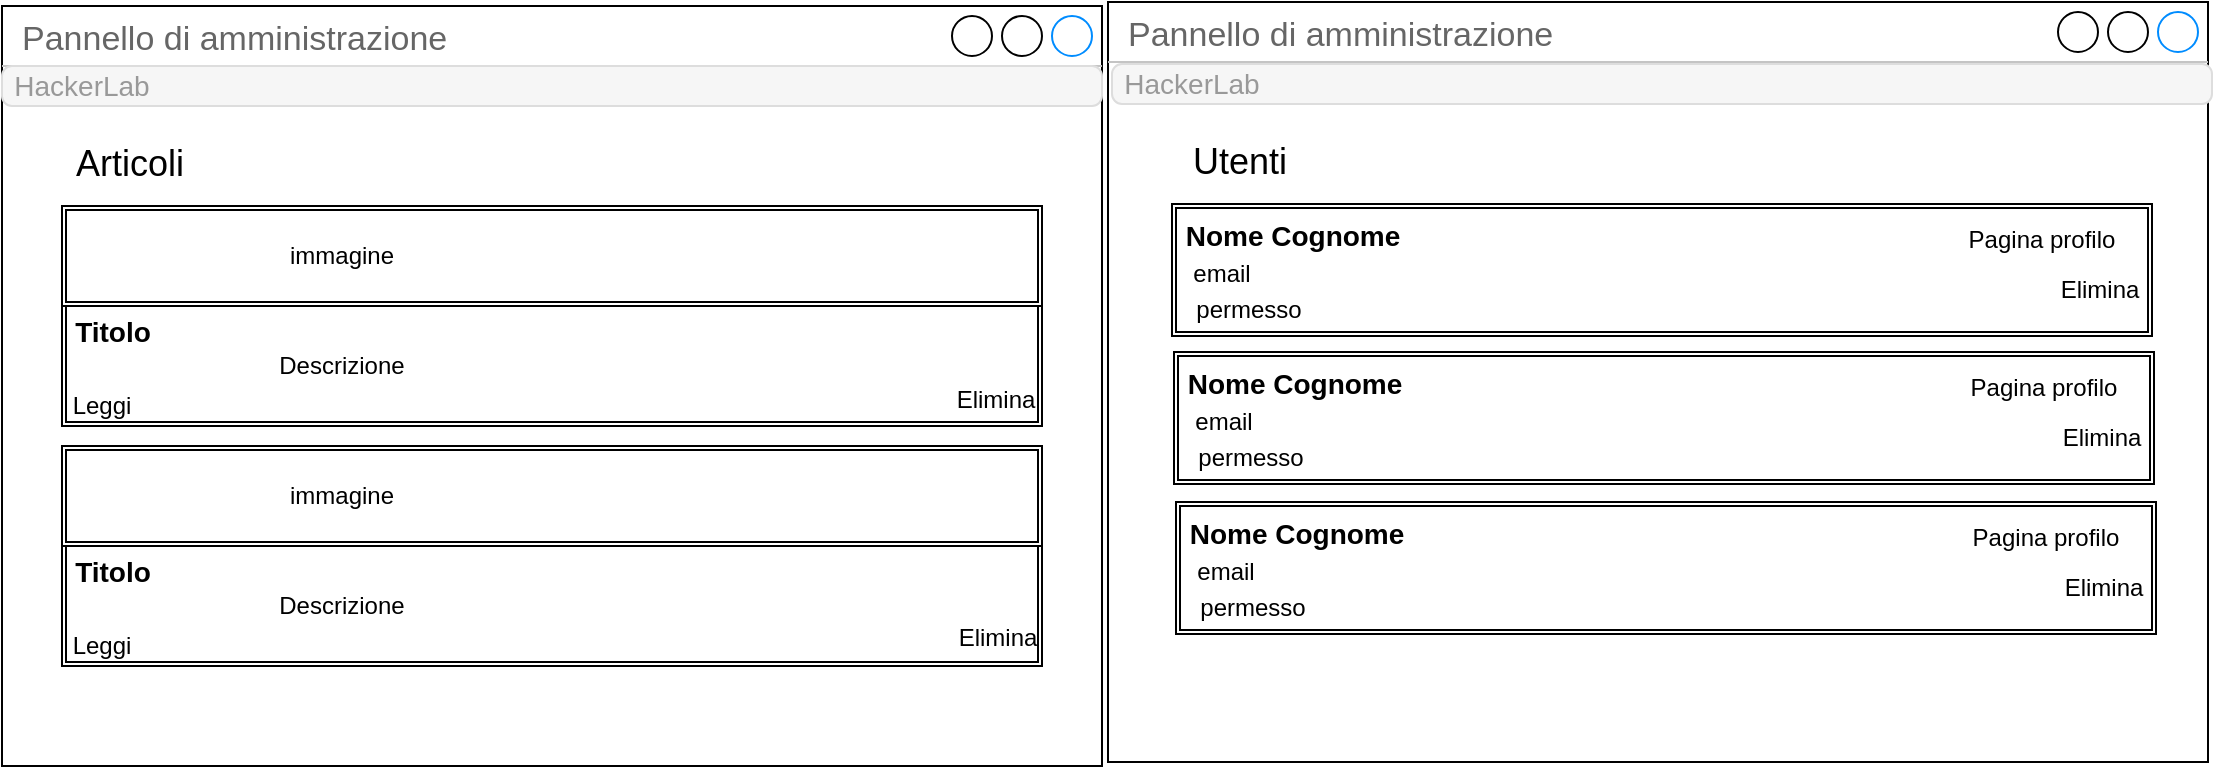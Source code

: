 <mxfile pages="1" version="11.2.8"><diagram id="UxHOhQYTyZqDitjEuLzN" name="Page-1"><mxGraphModel dx="1186" dy="1711" grid="0" gridSize="10" guides="0" tooltips="1" connect="1" arrows="1" fold="1" page="1" pageScale="1" pageWidth="827" pageHeight="1169" math="0" shadow="0"><root><mxCell id="0"/><mxCell id="1" parent="0"/><mxCell id="XGBsx3E0oA_hVAK7ntJ1-1" value="Pannello di amministrazione" style="strokeWidth=1;shadow=0;dashed=0;align=center;html=1;shape=mxgraph.mockup.containers.window;align=left;verticalAlign=top;spacingLeft=8;strokeColor2=#008cff;strokeColor3=#c4c4c4;fontColor=#666666;fillColor=#ffffff;mainText=;fontSize=17;labelBackgroundColor=none;" parent="1" vertex="1"><mxGeometry width="550" height="380" as="geometry"/></mxCell><mxCell id="XGBsx3E0oA_hVAK7ntJ1-4" value="" style="html=1;shadow=0;dashed=0;shape=mxgraph.bootstrap.rrect;rSize=5;fillColor=#f6f6f6;strokeColor=#dddddd;" parent="1" vertex="1"><mxGeometry y="30" width="550" height="20" as="geometry"/></mxCell><mxCell id="XGBsx3E0oA_hVAK7ntJ1-5" value="HackerLab" style="html=1;shadow=0;dashed=0;shape=mxgraph.bootstrap.anchor;fontColor=#999999;fontSize=14;whiteSpace=wrap;resizeHeight=1;" parent="XGBsx3E0oA_hVAK7ntJ1-4" vertex="1"><mxGeometry width="80" height="20" relative="1" as="geometry"/></mxCell><mxCell id="XGBsx3E0oA_hVAK7ntJ1-6" value="" style="html=1;shadow=0;dashed=0;shape=mxgraph.bootstrap.anchor;fontColor=#999999;align=right;spacingRight=20;whiteSpace=wrap;resizeHeight=1;" parent="XGBsx3E0oA_hVAK7ntJ1-4" vertex="1"><mxGeometry x="1" width="160" height="20" relative="1" as="geometry"><mxPoint x="-160" as="offset"/></mxGeometry></mxCell><mxCell id="XGBsx3E0oA_hVAK7ntJ1-7" value="&lt;font style=&quot;font-size: 18px&quot;&gt;Articoli&lt;/font&gt;" style="text;html=1;strokeColor=none;fillColor=none;align=center;verticalAlign=middle;whiteSpace=wrap;rounded=0;" parent="1" vertex="1"><mxGeometry x="9" y="64" width="110" height="30" as="geometry"/></mxCell><mxCell id="XGBsx3E0oA_hVAK7ntJ1-13" value="" style="shape=ext;double=1;rounded=0;whiteSpace=wrap;html=1;" parent="1" vertex="1"><mxGeometry x="30" y="100" width="490" height="110" as="geometry"/></mxCell><mxCell id="XGBsx3E0oA_hVAK7ntJ1-10" value="" style="shape=ext;double=1;rounded=0;whiteSpace=wrap;html=1;" parent="1" vertex="1"><mxGeometry x="30" y="100" width="490" height="50" as="geometry"/></mxCell><mxCell id="XGBsx3E0oA_hVAK7ntJ1-11" value="&lt;font style=&quot;font-size: 14px&quot;&gt;Titolo&lt;/font&gt;" style="text;strokeColor=none;fillColor=none;html=1;fontSize=24;fontStyle=1;verticalAlign=middle;align=center;" parent="1" vertex="1"><mxGeometry x="30" y="150" width="50" height="20" as="geometry"/></mxCell><mxCell id="XGBsx3E0oA_hVAK7ntJ1-12" value="Descrizione" style="text;html=1;strokeColor=none;fillColor=none;align=center;verticalAlign=middle;whiteSpace=wrap;rounded=0;" parent="1" vertex="1"><mxGeometry x="30" y="170" width="280" height="20" as="geometry"/></mxCell><mxCell id="XGBsx3E0oA_hVAK7ntJ1-19" value="Leggi" style="text;html=1;strokeColor=none;fillColor=none;align=center;verticalAlign=middle;whiteSpace=wrap;rounded=0;" parent="1" vertex="1"><mxGeometry x="30" y="190" width="40" height="20" as="geometry"/></mxCell><mxCell id="XGBsx3E0oA_hVAK7ntJ1-20" value="" style="shape=ext;double=1;rounded=0;whiteSpace=wrap;html=1;" parent="1" vertex="1"><mxGeometry x="30" y="220" width="490" height="110" as="geometry"/></mxCell><mxCell id="XGBsx3E0oA_hVAK7ntJ1-21" value="" style="shape=ext;double=1;rounded=0;whiteSpace=wrap;html=1;" parent="1" vertex="1"><mxGeometry x="30" y="220" width="490" height="50" as="geometry"/></mxCell><mxCell id="XGBsx3E0oA_hVAK7ntJ1-22" value="&lt;font style=&quot;font-size: 14px&quot;&gt;Titolo&lt;/font&gt;" style="text;strokeColor=none;fillColor=none;html=1;fontSize=24;fontStyle=1;verticalAlign=middle;align=center;" parent="1" vertex="1"><mxGeometry x="30" y="270" width="50" height="20" as="geometry"/></mxCell><mxCell id="XGBsx3E0oA_hVAK7ntJ1-23" value="Descrizione" style="text;html=1;strokeColor=none;fillColor=none;align=center;verticalAlign=middle;whiteSpace=wrap;rounded=0;" parent="1" vertex="1"><mxGeometry x="30" y="290" width="280" height="20" as="geometry"/></mxCell><mxCell id="XGBsx3E0oA_hVAK7ntJ1-24" value="Leggi" style="text;html=1;strokeColor=none;fillColor=none;align=center;verticalAlign=middle;whiteSpace=wrap;rounded=0;" parent="1" vertex="1"><mxGeometry x="30" y="310" width="40" height="20" as="geometry"/></mxCell><mxCell id="XGBsx3E0oA_hVAK7ntJ1-25" value="immagine" style="text;html=1;strokeColor=none;fillColor=none;align=center;verticalAlign=middle;whiteSpace=wrap;rounded=0;" parent="1" vertex="1"><mxGeometry x="150" y="115" width="40" height="20" as="geometry"/></mxCell><mxCell id="XGBsx3E0oA_hVAK7ntJ1-26" value="immagine" style="text;html=1;strokeColor=none;fillColor=none;align=center;verticalAlign=middle;whiteSpace=wrap;rounded=0;" parent="1" vertex="1"><mxGeometry x="150" y="235" width="40" height="20" as="geometry"/></mxCell><mxCell id="GjEByLiYyo_Sw1-rTvhs-4" value="Elimina" style="text;html=1;strokeColor=none;fillColor=none;align=center;verticalAlign=middle;whiteSpace=wrap;rounded=0;" vertex="1" parent="1"><mxGeometry x="477" y="187" width="40" height="20" as="geometry"/></mxCell><mxCell id="GjEByLiYyo_Sw1-rTvhs-5" value="Elimina" style="text;html=1;strokeColor=none;fillColor=none;align=center;verticalAlign=middle;whiteSpace=wrap;rounded=0;" vertex="1" parent="1"><mxGeometry x="478" y="306" width="40" height="20" as="geometry"/></mxCell><mxCell id="GjEByLiYyo_Sw1-rTvhs-6" value="Pannello di amministrazione" style="strokeWidth=1;shadow=0;dashed=0;align=center;html=1;shape=mxgraph.mockup.containers.window;align=left;verticalAlign=top;spacingLeft=8;strokeColor2=#008cff;strokeColor3=#c4c4c4;fontColor=#666666;fillColor=#ffffff;mainText=;fontSize=17;labelBackgroundColor=none;" vertex="1" parent="1"><mxGeometry x="553" y="-2" width="550" height="380" as="geometry"/></mxCell><mxCell id="GjEByLiYyo_Sw1-rTvhs-7" value="" style="html=1;shadow=0;dashed=0;shape=mxgraph.bootstrap.rrect;rSize=5;fillColor=#f6f6f6;strokeColor=#dddddd;" vertex="1" parent="1"><mxGeometry x="555" y="29" width="550" height="20" as="geometry"/></mxCell><mxCell id="GjEByLiYyo_Sw1-rTvhs-8" value="HackerLab" style="html=1;shadow=0;dashed=0;shape=mxgraph.bootstrap.anchor;fontColor=#999999;fontSize=14;whiteSpace=wrap;resizeHeight=1;" vertex="1" parent="GjEByLiYyo_Sw1-rTvhs-7"><mxGeometry width="80" height="20" relative="1" as="geometry"/></mxCell><mxCell id="GjEByLiYyo_Sw1-rTvhs-9" value="" style="html=1;shadow=0;dashed=0;shape=mxgraph.bootstrap.anchor;fontColor=#999999;align=right;spacingRight=20;whiteSpace=wrap;resizeHeight=1;" vertex="1" parent="GjEByLiYyo_Sw1-rTvhs-7"><mxGeometry x="1" width="160" height="20" relative="1" as="geometry"><mxPoint x="-160" as="offset"/></mxGeometry></mxCell><mxCell id="GjEByLiYyo_Sw1-rTvhs-10" value="&lt;font style=&quot;font-size: 18px&quot;&gt;Utenti&lt;/font&gt;" style="text;html=1;strokeColor=none;fillColor=none;align=center;verticalAlign=middle;whiteSpace=wrap;rounded=0;" vertex="1" parent="1"><mxGeometry x="564" y="63" width="110" height="30" as="geometry"/></mxCell><mxCell id="GjEByLiYyo_Sw1-rTvhs-11" value="" style="shape=ext;double=1;rounded=0;whiteSpace=wrap;html=1;" vertex="1" parent="1"><mxGeometry x="585" y="99" width="490" height="66" as="geometry"/></mxCell><mxCell id="GjEByLiYyo_Sw1-rTvhs-13" value="&lt;font style=&quot;font-size: 14px&quot;&gt;Nome Cognome&lt;/font&gt;" style="text;strokeColor=none;fillColor=none;html=1;fontSize=24;fontStyle=1;verticalAlign=middle;align=center;" vertex="1" parent="1"><mxGeometry x="585" y="101" width="120" height="21" as="geometry"/></mxCell><mxCell id="GjEByLiYyo_Sw1-rTvhs-14" value="Pagina profilo" style="text;html=1;strokeColor=none;fillColor=none;align=center;verticalAlign=middle;whiteSpace=wrap;rounded=0;" vertex="1" parent="1"><mxGeometry x="972" y="107" width="96" height="20" as="geometry"/></mxCell><mxCell id="GjEByLiYyo_Sw1-rTvhs-15" value="email" style="text;html=1;strokeColor=none;fillColor=none;align=center;verticalAlign=middle;whiteSpace=wrap;rounded=0;" vertex="1" parent="1"><mxGeometry x="590" y="124" width="40" height="20" as="geometry"/></mxCell><mxCell id="GjEByLiYyo_Sw1-rTvhs-23" value="Elimina" style="text;html=1;strokeColor=none;fillColor=none;align=center;verticalAlign=middle;whiteSpace=wrap;rounded=0;" vertex="1" parent="1"><mxGeometry x="1029" y="132" width="40" height="20" as="geometry"/></mxCell><mxCell id="GjEByLiYyo_Sw1-rTvhs-25" value="permesso" style="text;html=1;strokeColor=none;fillColor=none;align=center;verticalAlign=middle;whiteSpace=wrap;rounded=0;" vertex="1" parent="1"><mxGeometry x="594" y="142" width="59" height="20" as="geometry"/></mxCell><mxCell id="GjEByLiYyo_Sw1-rTvhs-26" value="" style="shape=ext;double=1;rounded=0;whiteSpace=wrap;html=1;" vertex="1" parent="1"><mxGeometry x="586" y="173" width="490" height="66" as="geometry"/></mxCell><mxCell id="GjEByLiYyo_Sw1-rTvhs-27" value="&lt;font style=&quot;font-size: 14px&quot;&gt;Nome Cognome&lt;/font&gt;" style="text;strokeColor=none;fillColor=none;html=1;fontSize=24;fontStyle=1;verticalAlign=middle;align=center;" vertex="1" parent="1"><mxGeometry x="586" y="175" width="120" height="21" as="geometry"/></mxCell><mxCell id="GjEByLiYyo_Sw1-rTvhs-28" value="Pagina profilo" style="text;html=1;strokeColor=none;fillColor=none;align=center;verticalAlign=middle;whiteSpace=wrap;rounded=0;" vertex="1" parent="1"><mxGeometry x="973" y="181" width="96" height="20" as="geometry"/></mxCell><mxCell id="GjEByLiYyo_Sw1-rTvhs-29" value="email" style="text;html=1;strokeColor=none;fillColor=none;align=center;verticalAlign=middle;whiteSpace=wrap;rounded=0;" vertex="1" parent="1"><mxGeometry x="591" y="198" width="40" height="20" as="geometry"/></mxCell><mxCell id="GjEByLiYyo_Sw1-rTvhs-30" value="Elimina" style="text;html=1;strokeColor=none;fillColor=none;align=center;verticalAlign=middle;whiteSpace=wrap;rounded=0;" vertex="1" parent="1"><mxGeometry x="1030" y="206" width="40" height="20" as="geometry"/></mxCell><mxCell id="GjEByLiYyo_Sw1-rTvhs-31" value="permesso" style="text;html=1;strokeColor=none;fillColor=none;align=center;verticalAlign=middle;whiteSpace=wrap;rounded=0;" vertex="1" parent="1"><mxGeometry x="595" y="216" width="59" height="20" as="geometry"/></mxCell><mxCell id="GjEByLiYyo_Sw1-rTvhs-32" value="" style="shape=ext;double=1;rounded=0;whiteSpace=wrap;html=1;" vertex="1" parent="1"><mxGeometry x="587" y="248" width="490" height="66" as="geometry"/></mxCell><mxCell id="GjEByLiYyo_Sw1-rTvhs-33" value="&lt;font style=&quot;font-size: 14px&quot;&gt;Nome Cognome&lt;/font&gt;" style="text;strokeColor=none;fillColor=none;html=1;fontSize=24;fontStyle=1;verticalAlign=middle;align=center;" vertex="1" parent="1"><mxGeometry x="587" y="250" width="120" height="21" as="geometry"/></mxCell><mxCell id="GjEByLiYyo_Sw1-rTvhs-34" value="Pagina profilo" style="text;html=1;strokeColor=none;fillColor=none;align=center;verticalAlign=middle;whiteSpace=wrap;rounded=0;" vertex="1" parent="1"><mxGeometry x="974" y="256" width="96" height="20" as="geometry"/></mxCell><mxCell id="GjEByLiYyo_Sw1-rTvhs-35" value="email" style="text;html=1;strokeColor=none;fillColor=none;align=center;verticalAlign=middle;whiteSpace=wrap;rounded=0;" vertex="1" parent="1"><mxGeometry x="592" y="273" width="40" height="20" as="geometry"/></mxCell><mxCell id="GjEByLiYyo_Sw1-rTvhs-36" value="Elimina" style="text;html=1;strokeColor=none;fillColor=none;align=center;verticalAlign=middle;whiteSpace=wrap;rounded=0;" vertex="1" parent="1"><mxGeometry x="1031" y="281" width="40" height="20" as="geometry"/></mxCell><mxCell id="GjEByLiYyo_Sw1-rTvhs-37" value="permesso" style="text;html=1;strokeColor=none;fillColor=none;align=center;verticalAlign=middle;whiteSpace=wrap;rounded=0;" vertex="1" parent="1"><mxGeometry x="596" y="291" width="59" height="20" as="geometry"/></mxCell></root></mxGraphModel></diagram></mxfile>